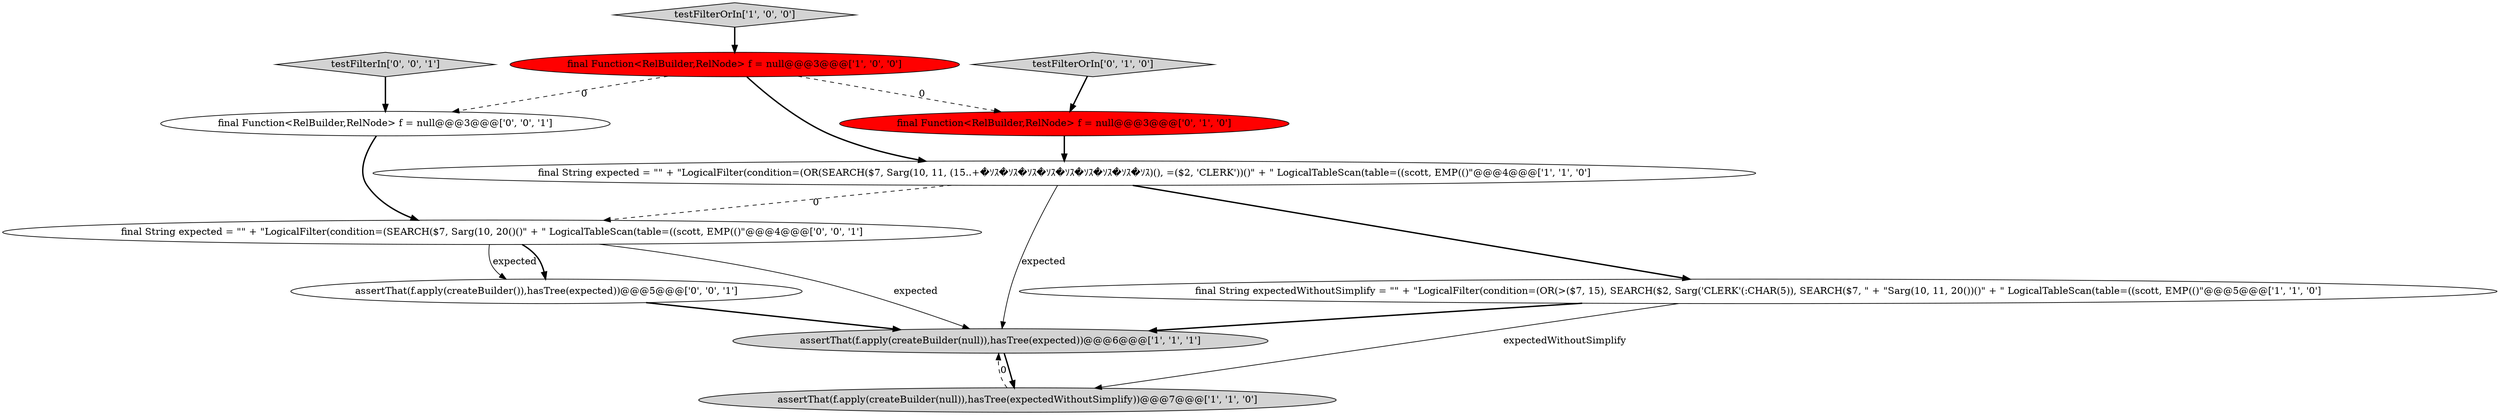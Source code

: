 digraph {
8 [style = filled, label = "testFilterIn['0', '0', '1']", fillcolor = lightgray, shape = diamond image = "AAA0AAABBB3BBB"];
11 [style = filled, label = "final String expected = \"\" + \"LogicalFilter(condition=(SEARCH($7, Sarg(10, 20()()\" + \" LogicalTableScan(table=((scott, EMP(()\"@@@4@@@['0', '0', '1']", fillcolor = white, shape = ellipse image = "AAA0AAABBB3BBB"];
1 [style = filled, label = "final String expectedWithoutSimplify = \"\" + \"LogicalFilter(condition=(OR(>($7, 15), SEARCH($2, Sarg('CLERK'(:CHAR(5)), SEARCH($7, \" + \"Sarg(10, 11, 20())()\" + \" LogicalTableScan(table=((scott, EMP(()\"@@@5@@@['1', '1', '0']", fillcolor = white, shape = ellipse image = "AAA0AAABBB1BBB"];
5 [style = filled, label = "assertThat(f.apply(createBuilder(null)),hasTree(expected))@@@6@@@['1', '1', '1']", fillcolor = lightgray, shape = ellipse image = "AAA0AAABBB1BBB"];
10 [style = filled, label = "final Function<RelBuilder,RelNode> f = null@@@3@@@['0', '0', '1']", fillcolor = white, shape = ellipse image = "AAA0AAABBB3BBB"];
0 [style = filled, label = "assertThat(f.apply(createBuilder(null)),hasTree(expectedWithoutSimplify))@@@7@@@['1', '1', '0']", fillcolor = lightgray, shape = ellipse image = "AAA0AAABBB1BBB"];
3 [style = filled, label = "testFilterOrIn['1', '0', '0']", fillcolor = lightgray, shape = diamond image = "AAA0AAABBB1BBB"];
9 [style = filled, label = "assertThat(f.apply(createBuilder()),hasTree(expected))@@@5@@@['0', '0', '1']", fillcolor = white, shape = ellipse image = "AAA0AAABBB3BBB"];
4 [style = filled, label = "final Function<RelBuilder,RelNode> f = null@@@3@@@['1', '0', '0']", fillcolor = red, shape = ellipse image = "AAA1AAABBB1BBB"];
6 [style = filled, label = "final Function<RelBuilder,RelNode> f = null@@@3@@@['0', '1', '0']", fillcolor = red, shape = ellipse image = "AAA1AAABBB2BBB"];
2 [style = filled, label = "final String expected = \"\" + \"LogicalFilter(condition=(OR(SEARCH($7, Sarg(10, 11, (15..+�ｿｽ�ｿｽ�ｿｽ�ｿｽ�ｿｽ�ｿｽ�ｿｽ�ｿｽ�ｿｽ)(), =($2, 'CLERK'))()\" + \" LogicalTableScan(table=((scott, EMP(()\"@@@4@@@['1', '1', '0']", fillcolor = white, shape = ellipse image = "AAA0AAABBB1BBB"];
7 [style = filled, label = "testFilterOrIn['0', '1', '0']", fillcolor = lightgray, shape = diamond image = "AAA0AAABBB2BBB"];
1->5 [style = bold, label=""];
9->5 [style = bold, label=""];
2->5 [style = solid, label="expected"];
11->9 [style = solid, label="expected"];
8->10 [style = bold, label=""];
2->11 [style = dashed, label="0"];
10->11 [style = bold, label=""];
4->2 [style = bold, label=""];
4->10 [style = dashed, label="0"];
5->0 [style = bold, label=""];
4->6 [style = dashed, label="0"];
11->9 [style = bold, label=""];
11->5 [style = solid, label="expected"];
0->5 [style = dashed, label="0"];
3->4 [style = bold, label=""];
1->0 [style = solid, label="expectedWithoutSimplify"];
2->1 [style = bold, label=""];
7->6 [style = bold, label=""];
6->2 [style = bold, label=""];
}
